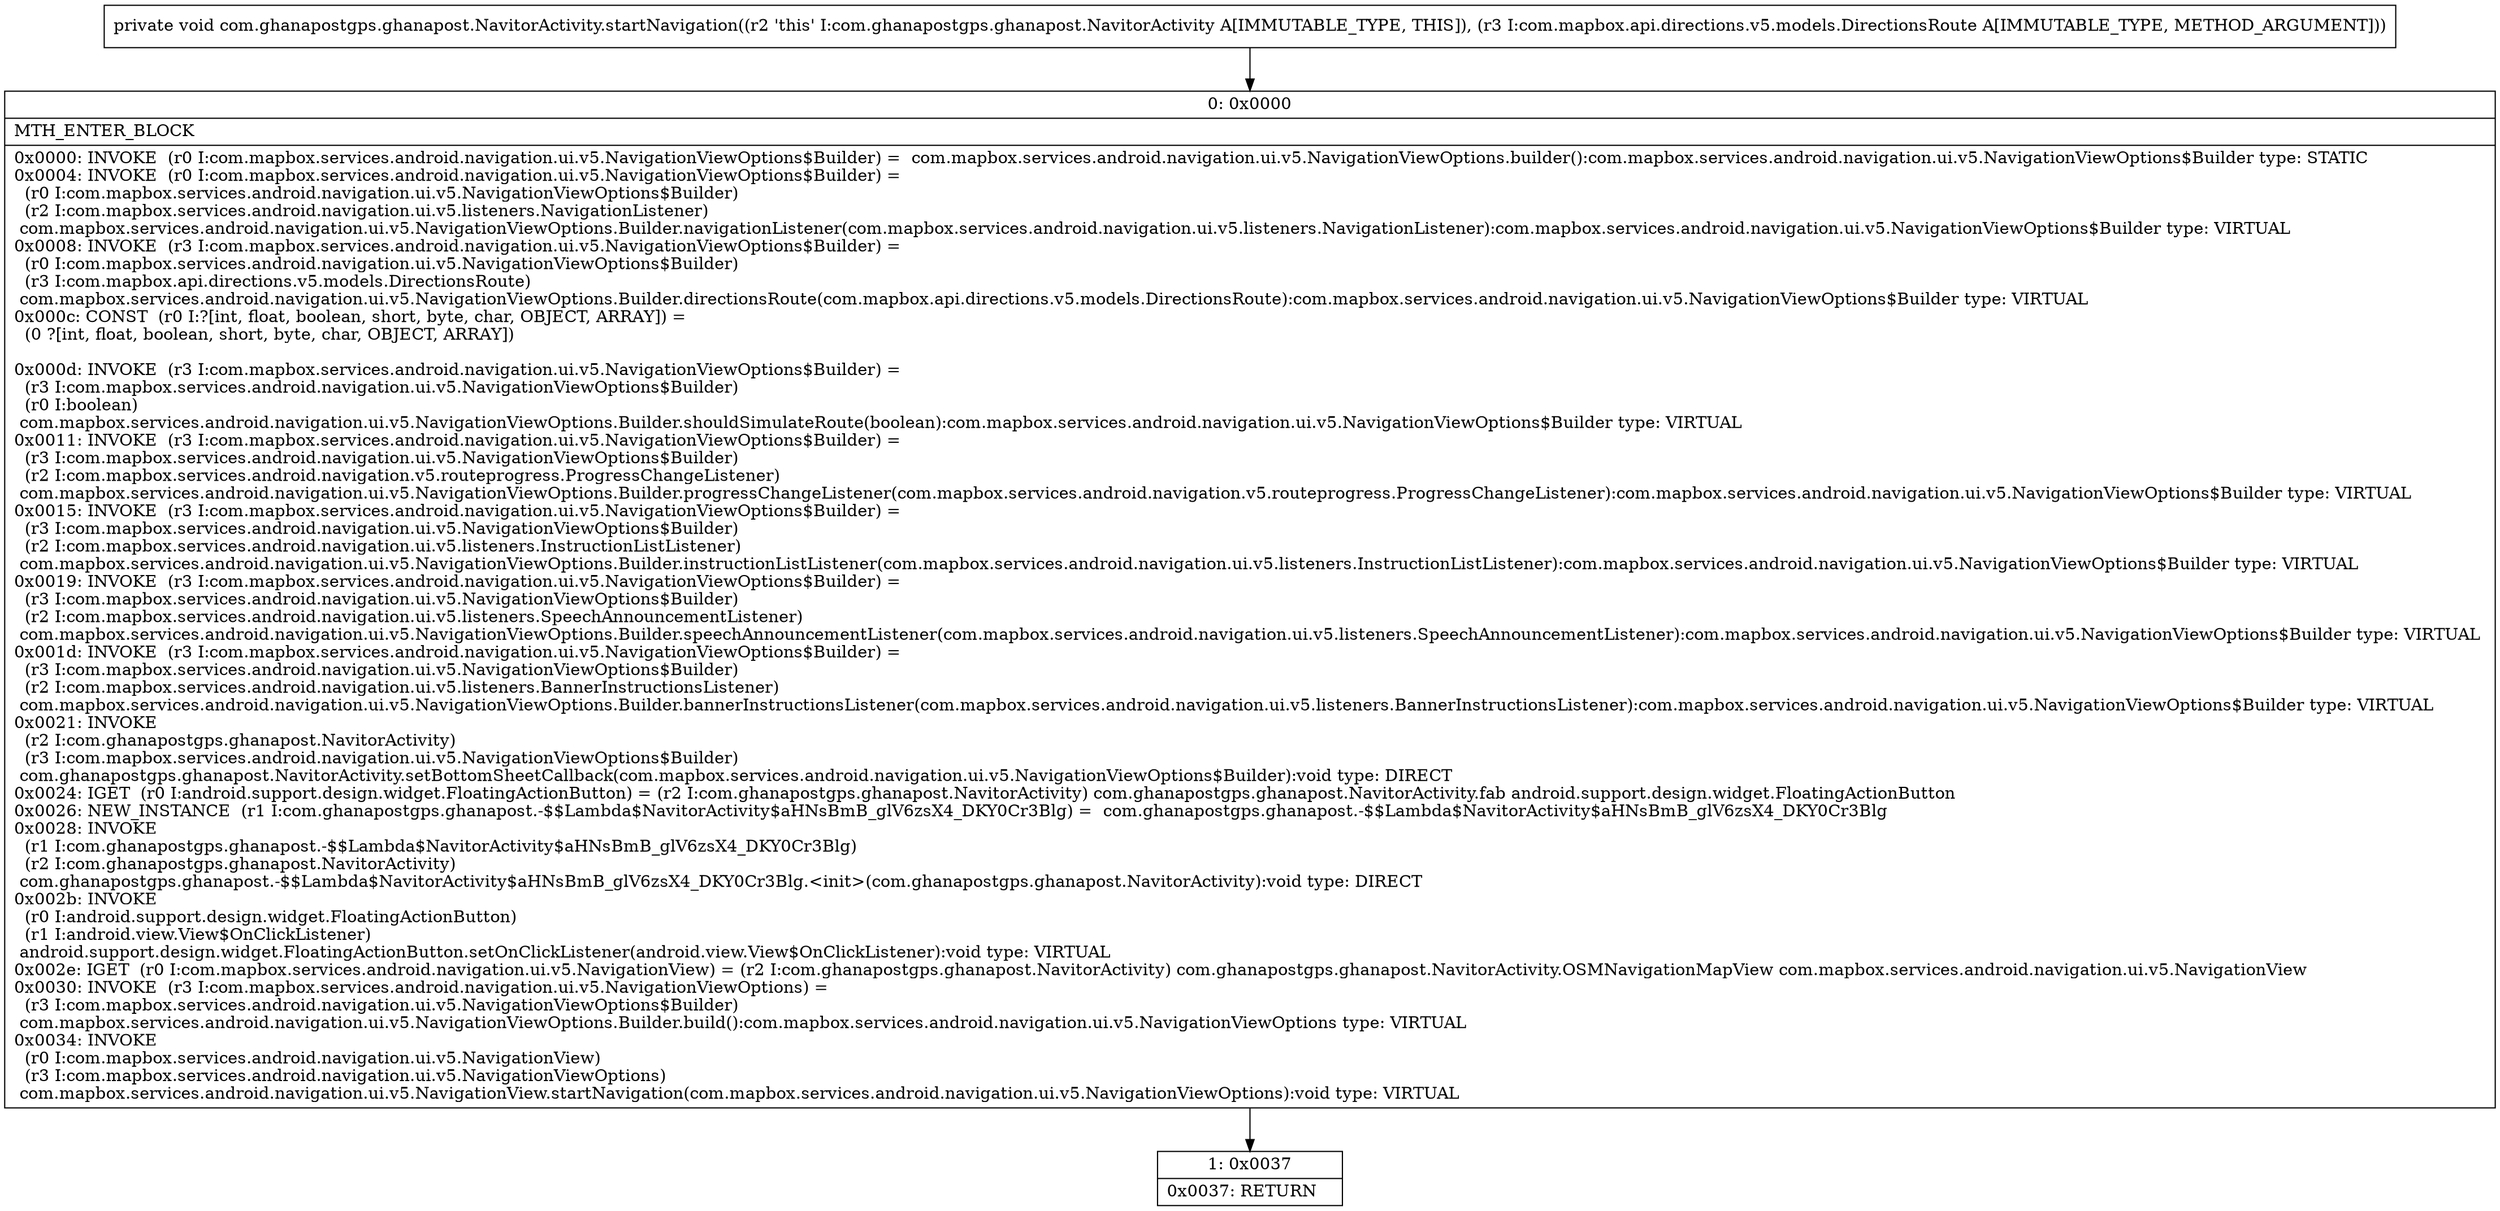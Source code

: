 digraph "CFG forcom.ghanapostgps.ghanapost.NavitorActivity.startNavigation(Lcom\/mapbox\/api\/directions\/v5\/models\/DirectionsRoute;)V" {
Node_0 [shape=record,label="{0\:\ 0x0000|MTH_ENTER_BLOCK\l|0x0000: INVOKE  (r0 I:com.mapbox.services.android.navigation.ui.v5.NavigationViewOptions$Builder) =  com.mapbox.services.android.navigation.ui.v5.NavigationViewOptions.builder():com.mapbox.services.android.navigation.ui.v5.NavigationViewOptions$Builder type: STATIC \l0x0004: INVOKE  (r0 I:com.mapbox.services.android.navigation.ui.v5.NavigationViewOptions$Builder) = \l  (r0 I:com.mapbox.services.android.navigation.ui.v5.NavigationViewOptions$Builder)\l  (r2 I:com.mapbox.services.android.navigation.ui.v5.listeners.NavigationListener)\l com.mapbox.services.android.navigation.ui.v5.NavigationViewOptions.Builder.navigationListener(com.mapbox.services.android.navigation.ui.v5.listeners.NavigationListener):com.mapbox.services.android.navigation.ui.v5.NavigationViewOptions$Builder type: VIRTUAL \l0x0008: INVOKE  (r3 I:com.mapbox.services.android.navigation.ui.v5.NavigationViewOptions$Builder) = \l  (r0 I:com.mapbox.services.android.navigation.ui.v5.NavigationViewOptions$Builder)\l  (r3 I:com.mapbox.api.directions.v5.models.DirectionsRoute)\l com.mapbox.services.android.navigation.ui.v5.NavigationViewOptions.Builder.directionsRoute(com.mapbox.api.directions.v5.models.DirectionsRoute):com.mapbox.services.android.navigation.ui.v5.NavigationViewOptions$Builder type: VIRTUAL \l0x000c: CONST  (r0 I:?[int, float, boolean, short, byte, char, OBJECT, ARRAY]) = \l  (0 ?[int, float, boolean, short, byte, char, OBJECT, ARRAY])\l \l0x000d: INVOKE  (r3 I:com.mapbox.services.android.navigation.ui.v5.NavigationViewOptions$Builder) = \l  (r3 I:com.mapbox.services.android.navigation.ui.v5.NavigationViewOptions$Builder)\l  (r0 I:boolean)\l com.mapbox.services.android.navigation.ui.v5.NavigationViewOptions.Builder.shouldSimulateRoute(boolean):com.mapbox.services.android.navigation.ui.v5.NavigationViewOptions$Builder type: VIRTUAL \l0x0011: INVOKE  (r3 I:com.mapbox.services.android.navigation.ui.v5.NavigationViewOptions$Builder) = \l  (r3 I:com.mapbox.services.android.navigation.ui.v5.NavigationViewOptions$Builder)\l  (r2 I:com.mapbox.services.android.navigation.v5.routeprogress.ProgressChangeListener)\l com.mapbox.services.android.navigation.ui.v5.NavigationViewOptions.Builder.progressChangeListener(com.mapbox.services.android.navigation.v5.routeprogress.ProgressChangeListener):com.mapbox.services.android.navigation.ui.v5.NavigationViewOptions$Builder type: VIRTUAL \l0x0015: INVOKE  (r3 I:com.mapbox.services.android.navigation.ui.v5.NavigationViewOptions$Builder) = \l  (r3 I:com.mapbox.services.android.navigation.ui.v5.NavigationViewOptions$Builder)\l  (r2 I:com.mapbox.services.android.navigation.ui.v5.listeners.InstructionListListener)\l com.mapbox.services.android.navigation.ui.v5.NavigationViewOptions.Builder.instructionListListener(com.mapbox.services.android.navigation.ui.v5.listeners.InstructionListListener):com.mapbox.services.android.navigation.ui.v5.NavigationViewOptions$Builder type: VIRTUAL \l0x0019: INVOKE  (r3 I:com.mapbox.services.android.navigation.ui.v5.NavigationViewOptions$Builder) = \l  (r3 I:com.mapbox.services.android.navigation.ui.v5.NavigationViewOptions$Builder)\l  (r2 I:com.mapbox.services.android.navigation.ui.v5.listeners.SpeechAnnouncementListener)\l com.mapbox.services.android.navigation.ui.v5.NavigationViewOptions.Builder.speechAnnouncementListener(com.mapbox.services.android.navigation.ui.v5.listeners.SpeechAnnouncementListener):com.mapbox.services.android.navigation.ui.v5.NavigationViewOptions$Builder type: VIRTUAL \l0x001d: INVOKE  (r3 I:com.mapbox.services.android.navigation.ui.v5.NavigationViewOptions$Builder) = \l  (r3 I:com.mapbox.services.android.navigation.ui.v5.NavigationViewOptions$Builder)\l  (r2 I:com.mapbox.services.android.navigation.ui.v5.listeners.BannerInstructionsListener)\l com.mapbox.services.android.navigation.ui.v5.NavigationViewOptions.Builder.bannerInstructionsListener(com.mapbox.services.android.navigation.ui.v5.listeners.BannerInstructionsListener):com.mapbox.services.android.navigation.ui.v5.NavigationViewOptions$Builder type: VIRTUAL \l0x0021: INVOKE  \l  (r2 I:com.ghanapostgps.ghanapost.NavitorActivity)\l  (r3 I:com.mapbox.services.android.navigation.ui.v5.NavigationViewOptions$Builder)\l com.ghanapostgps.ghanapost.NavitorActivity.setBottomSheetCallback(com.mapbox.services.android.navigation.ui.v5.NavigationViewOptions$Builder):void type: DIRECT \l0x0024: IGET  (r0 I:android.support.design.widget.FloatingActionButton) = (r2 I:com.ghanapostgps.ghanapost.NavitorActivity) com.ghanapostgps.ghanapost.NavitorActivity.fab android.support.design.widget.FloatingActionButton \l0x0026: NEW_INSTANCE  (r1 I:com.ghanapostgps.ghanapost.\-$$Lambda$NavitorActivity$aHNsBmB_glV6zsX4_DKY0Cr3Blg) =  com.ghanapostgps.ghanapost.\-$$Lambda$NavitorActivity$aHNsBmB_glV6zsX4_DKY0Cr3Blg \l0x0028: INVOKE  \l  (r1 I:com.ghanapostgps.ghanapost.\-$$Lambda$NavitorActivity$aHNsBmB_glV6zsX4_DKY0Cr3Blg)\l  (r2 I:com.ghanapostgps.ghanapost.NavitorActivity)\l com.ghanapostgps.ghanapost.\-$$Lambda$NavitorActivity$aHNsBmB_glV6zsX4_DKY0Cr3Blg.\<init\>(com.ghanapostgps.ghanapost.NavitorActivity):void type: DIRECT \l0x002b: INVOKE  \l  (r0 I:android.support.design.widget.FloatingActionButton)\l  (r1 I:android.view.View$OnClickListener)\l android.support.design.widget.FloatingActionButton.setOnClickListener(android.view.View$OnClickListener):void type: VIRTUAL \l0x002e: IGET  (r0 I:com.mapbox.services.android.navigation.ui.v5.NavigationView) = (r2 I:com.ghanapostgps.ghanapost.NavitorActivity) com.ghanapostgps.ghanapost.NavitorActivity.OSMNavigationMapView com.mapbox.services.android.navigation.ui.v5.NavigationView \l0x0030: INVOKE  (r3 I:com.mapbox.services.android.navigation.ui.v5.NavigationViewOptions) = \l  (r3 I:com.mapbox.services.android.navigation.ui.v5.NavigationViewOptions$Builder)\l com.mapbox.services.android.navigation.ui.v5.NavigationViewOptions.Builder.build():com.mapbox.services.android.navigation.ui.v5.NavigationViewOptions type: VIRTUAL \l0x0034: INVOKE  \l  (r0 I:com.mapbox.services.android.navigation.ui.v5.NavigationView)\l  (r3 I:com.mapbox.services.android.navigation.ui.v5.NavigationViewOptions)\l com.mapbox.services.android.navigation.ui.v5.NavigationView.startNavigation(com.mapbox.services.android.navigation.ui.v5.NavigationViewOptions):void type: VIRTUAL \l}"];
Node_1 [shape=record,label="{1\:\ 0x0037|0x0037: RETURN   \l}"];
MethodNode[shape=record,label="{private void com.ghanapostgps.ghanapost.NavitorActivity.startNavigation((r2 'this' I:com.ghanapostgps.ghanapost.NavitorActivity A[IMMUTABLE_TYPE, THIS]), (r3 I:com.mapbox.api.directions.v5.models.DirectionsRoute A[IMMUTABLE_TYPE, METHOD_ARGUMENT])) }"];
MethodNode -> Node_0;
Node_0 -> Node_1;
}

